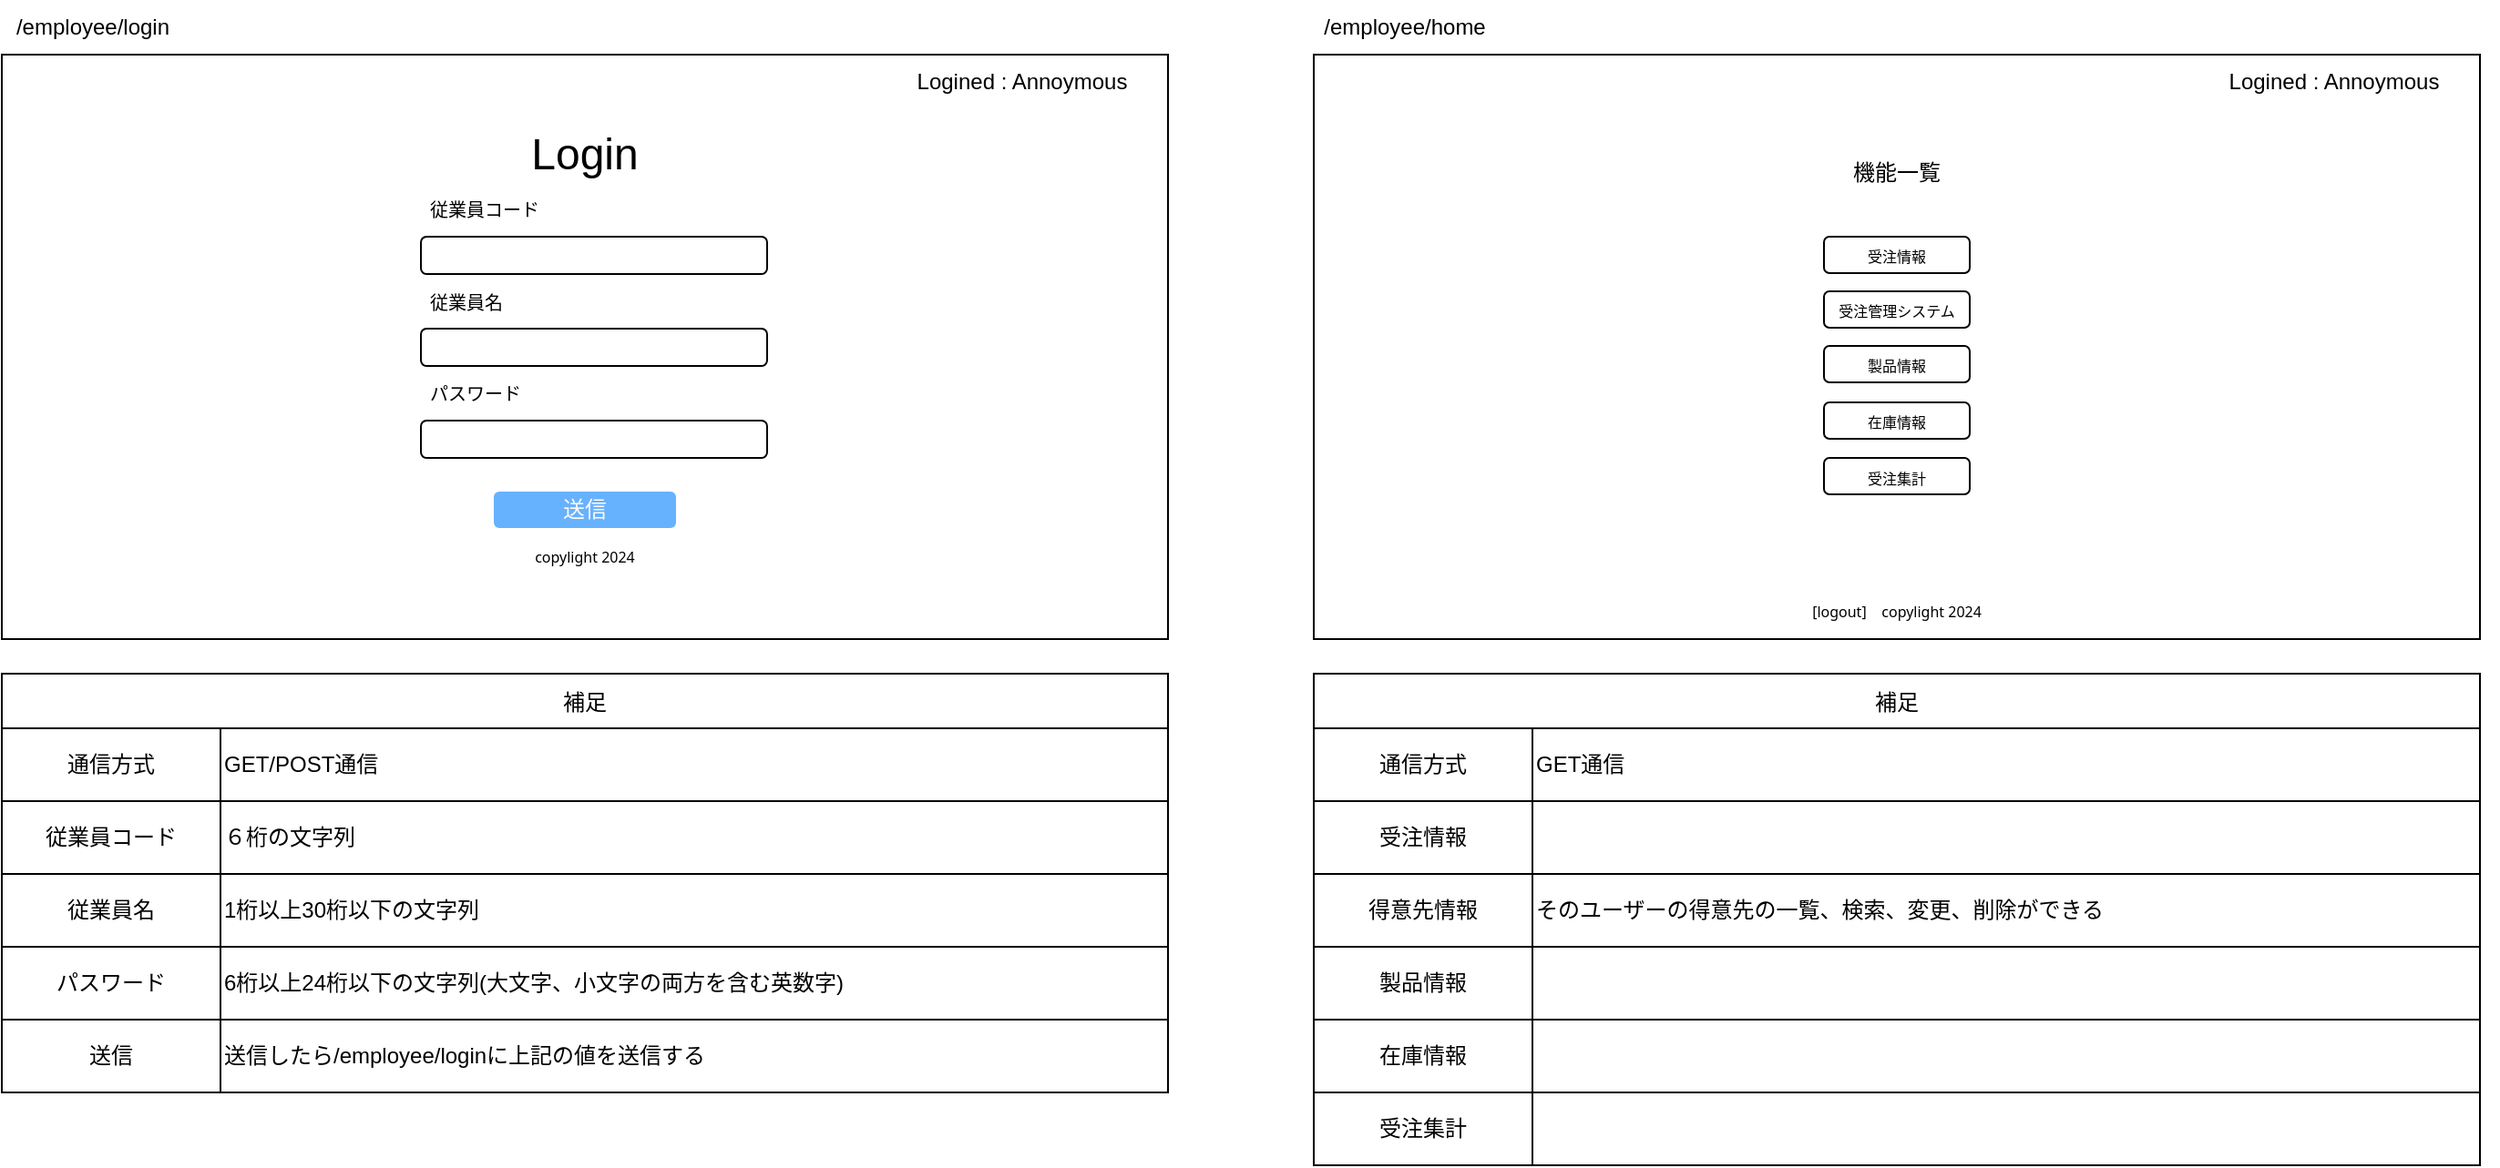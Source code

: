 <mxfile version="24.8.8" pages="7">
  <diagram id="UXZq4Lk2RRDzEPwVo9fg" name="UI">
    <mxGraphModel dx="683" dy="376" grid="1" gridSize="10" guides="1" tooltips="1" connect="1" arrows="1" fold="1" page="1" pageScale="1" pageWidth="5000" pageHeight="5000" math="0" shadow="0">
      <root>
        <mxCell id="0" />
        <mxCell id="1" parent="0" />
        <mxCell id="Jz5DWjZQfSNpbZ6Q1lgV-3" value="" style="rounded=0;whiteSpace=wrap;html=1;movable=1;resizable=1;rotatable=1;deletable=1;editable=1;locked=0;connectable=1;" parent="1" vertex="1">
          <mxGeometry x="80" y="110" width="640" height="321" as="geometry" />
        </mxCell>
        <mxCell id="Jz5DWjZQfSNpbZ6Q1lgV-4" value="&lt;span style=&quot;font-size: 24px;&quot;&gt;Login&lt;/span&gt;" style="text;strokeColor=none;align=center;fillColor=none;html=1;verticalAlign=middle;whiteSpace=wrap;rounded=0;movable=1;resizable=1;rotatable=1;deletable=1;editable=1;locked=0;connectable=1;" parent="1" vertex="1">
          <mxGeometry x="320" y="150" width="160" height="30" as="geometry" />
        </mxCell>
        <mxCell id="Jz5DWjZQfSNpbZ6Q1lgV-5" value="送信" style="rounded=1;whiteSpace=wrap;html=1;movable=1;resizable=1;rotatable=1;deletable=1;editable=1;locked=0;connectable=1;fillColor=#66B2FF;strokeColor=none;fontColor=#FFFAFA;" parent="1" vertex="1">
          <mxGeometry x="350" y="350" width="100" height="20" as="geometry" />
        </mxCell>
        <mxCell id="Jz5DWjZQfSNpbZ6Q1lgV-6" value="" style="rounded=1;whiteSpace=wrap;html=1;movable=1;resizable=1;rotatable=1;deletable=1;editable=1;locked=0;connectable=1;" parent="1" vertex="1">
          <mxGeometry x="310" y="210" width="190" height="20.5" as="geometry" />
        </mxCell>
        <mxCell id="Jz5DWjZQfSNpbZ6Q1lgV-7" style="edgeStyle=orthogonalEdgeStyle;rounded=0;orthogonalLoop=1;jettySize=auto;html=1;exitX=0.5;exitY=1;exitDx=0;exitDy=0;movable=1;resizable=1;rotatable=1;deletable=1;editable=1;locked=0;connectable=1;" parent="1" source="Jz5DWjZQfSNpbZ6Q1lgV-5" target="Jz5DWjZQfSNpbZ6Q1lgV-5" edge="1">
          <mxGeometry relative="1" as="geometry" />
        </mxCell>
        <mxCell id="Jz5DWjZQfSNpbZ6Q1lgV-8" value="&lt;font style=&quot;font-size: 10px;&quot;&gt;従業員コード&lt;/font&gt;" style="text;strokeColor=none;align=center;fillColor=none;html=1;verticalAlign=middle;whiteSpace=wrap;rounded=0;movable=1;resizable=1;rotatable=1;deletable=1;editable=1;locked=0;connectable=1;" parent="1" vertex="1">
          <mxGeometry x="310" y="180" width="70" height="30" as="geometry" />
        </mxCell>
        <mxCell id="Jz5DWjZQfSNpbZ6Q1lgV-9" value="" style="rounded=1;whiteSpace=wrap;html=1;movable=1;resizable=1;rotatable=1;deletable=1;editable=1;locked=0;connectable=1;" parent="1" vertex="1">
          <mxGeometry x="310" y="260.5" width="190" height="20.5" as="geometry" />
        </mxCell>
        <mxCell id="Jz5DWjZQfSNpbZ6Q1lgV-10" value="&lt;font style=&quot;font-size: 10px;&quot;&gt;従業員名&lt;/font&gt;" style="text;strokeColor=none;align=center;fillColor=none;html=1;verticalAlign=middle;whiteSpace=wrap;rounded=0;movable=1;resizable=1;rotatable=1;deletable=1;editable=1;locked=0;connectable=1;" parent="1" vertex="1">
          <mxGeometry x="310" y="230.5" width="50" height="30" as="geometry" />
        </mxCell>
        <mxCell id="Jz5DWjZQfSNpbZ6Q1lgV-11" value="" style="rounded=1;whiteSpace=wrap;html=1;movable=1;resizable=1;rotatable=1;deletable=1;editable=1;locked=0;connectable=1;" parent="1" vertex="1">
          <mxGeometry x="310" y="311" width="190" height="20.5" as="geometry" />
        </mxCell>
        <mxCell id="Jz5DWjZQfSNpbZ6Q1lgV-12" value="&lt;font style=&quot;font-size: 10px;&quot;&gt;パスワード&lt;/font&gt;" style="text;strokeColor=none;align=center;fillColor=none;html=1;verticalAlign=middle;whiteSpace=wrap;rounded=0;movable=1;resizable=1;rotatable=1;deletable=1;editable=1;locked=0;connectable=1;" parent="1" vertex="1">
          <mxGeometry x="310" y="281" width="60" height="30" as="geometry" />
        </mxCell>
        <mxCell id="Jz5DWjZQfSNpbZ6Q1lgV-13" value="/employee/login" style="text;strokeColor=none;align=center;fillColor=none;html=1;verticalAlign=middle;whiteSpace=wrap;rounded=0;movable=1;resizable=1;rotatable=1;deletable=1;editable=1;locked=0;connectable=1;" parent="1" vertex="1">
          <mxGeometry x="80" y="80" width="100" height="30" as="geometry" />
        </mxCell>
        <mxCell id="Jz5DWjZQfSNpbZ6Q1lgV-14" value="補足" style="shape=table;startSize=30;container=1;collapsible=0;childLayout=tableLayout;movable=1;resizable=1;rotatable=1;deletable=1;editable=1;locked=0;connectable=1;" parent="1" vertex="1">
          <mxGeometry x="80" y="450" width="640" height="230" as="geometry" />
        </mxCell>
        <mxCell id="Jz5DWjZQfSNpbZ6Q1lgV-15" style="shape=tableRow;horizontal=0;startSize=0;swimlaneHead=0;swimlaneBody=0;strokeColor=inherit;top=0;left=0;bottom=0;right=0;collapsible=0;dropTarget=0;fillColor=none;points=[[0,0.5],[1,0.5]];portConstraint=eastwest;movable=1;resizable=1;rotatable=1;deletable=1;editable=1;locked=0;connectable=1;" parent="Jz5DWjZQfSNpbZ6Q1lgV-14" vertex="1">
          <mxGeometry y="30" width="640" height="40" as="geometry" />
        </mxCell>
        <mxCell id="Jz5DWjZQfSNpbZ6Q1lgV-16" value="通信方式" style="shape=partialRectangle;html=1;whiteSpace=wrap;connectable=1;strokeColor=inherit;overflow=hidden;fillColor=none;top=0;left=0;bottom=0;right=0;pointerEvents=1;movable=1;resizable=1;rotatable=1;deletable=1;editable=1;locked=0;" parent="Jz5DWjZQfSNpbZ6Q1lgV-15" vertex="1">
          <mxGeometry width="120" height="40" as="geometry">
            <mxRectangle width="120" height="40" as="alternateBounds" />
          </mxGeometry>
        </mxCell>
        <mxCell id="Jz5DWjZQfSNpbZ6Q1lgV-17" value="GET/POST通信" style="shape=partialRectangle;html=1;whiteSpace=wrap;connectable=1;strokeColor=inherit;overflow=hidden;fillColor=none;top=0;left=0;bottom=0;right=0;pointerEvents=1;align=left;movable=1;resizable=1;rotatable=1;deletable=1;editable=1;locked=0;" parent="Jz5DWjZQfSNpbZ6Q1lgV-15" vertex="1">
          <mxGeometry x="120" width="520" height="40" as="geometry">
            <mxRectangle width="520" height="40" as="alternateBounds" />
          </mxGeometry>
        </mxCell>
        <mxCell id="Jz5DWjZQfSNpbZ6Q1lgV-18" value="" style="shape=tableRow;horizontal=0;startSize=0;swimlaneHead=0;swimlaneBody=0;strokeColor=inherit;top=0;left=0;bottom=0;right=0;collapsible=0;dropTarget=0;fillColor=none;points=[[0,0.5],[1,0.5]];portConstraint=eastwest;movable=1;resizable=1;rotatable=1;deletable=1;editable=1;locked=0;connectable=1;" parent="Jz5DWjZQfSNpbZ6Q1lgV-14" vertex="1">
          <mxGeometry y="70" width="640" height="40" as="geometry" />
        </mxCell>
        <mxCell id="Jz5DWjZQfSNpbZ6Q1lgV-19" value="従業員コード" style="shape=partialRectangle;html=1;whiteSpace=wrap;connectable=1;strokeColor=inherit;overflow=hidden;fillColor=none;top=0;left=0;bottom=0;right=0;pointerEvents=1;movable=1;resizable=1;rotatable=1;deletable=1;editable=1;locked=0;" parent="Jz5DWjZQfSNpbZ6Q1lgV-18" vertex="1">
          <mxGeometry width="120" height="40" as="geometry">
            <mxRectangle width="120" height="40" as="alternateBounds" />
          </mxGeometry>
        </mxCell>
        <mxCell id="Jz5DWjZQfSNpbZ6Q1lgV-20" value="６桁の文字列" style="shape=partialRectangle;html=1;whiteSpace=wrap;connectable=1;strokeColor=inherit;overflow=hidden;fillColor=none;top=0;left=0;bottom=0;right=0;pointerEvents=1;align=left;movable=1;resizable=1;rotatable=1;deletable=1;editable=1;locked=0;" parent="Jz5DWjZQfSNpbZ6Q1lgV-18" vertex="1">
          <mxGeometry x="120" width="520" height="40" as="geometry">
            <mxRectangle width="520" height="40" as="alternateBounds" />
          </mxGeometry>
        </mxCell>
        <mxCell id="Jz5DWjZQfSNpbZ6Q1lgV-21" value="" style="shape=tableRow;horizontal=0;startSize=0;swimlaneHead=0;swimlaneBody=0;strokeColor=inherit;top=0;left=0;bottom=0;right=0;collapsible=0;dropTarget=0;fillColor=none;points=[[0,0.5],[1,0.5]];portConstraint=eastwest;movable=1;resizable=1;rotatable=1;deletable=1;editable=1;locked=0;connectable=1;" parent="Jz5DWjZQfSNpbZ6Q1lgV-14" vertex="1">
          <mxGeometry y="110" width="640" height="40" as="geometry" />
        </mxCell>
        <mxCell id="Jz5DWjZQfSNpbZ6Q1lgV-22" value="従業員名" style="shape=partialRectangle;html=1;whiteSpace=wrap;connectable=1;strokeColor=inherit;overflow=hidden;fillColor=none;top=0;left=0;bottom=0;right=0;pointerEvents=1;movable=1;resizable=1;rotatable=1;deletable=1;editable=1;locked=0;" parent="Jz5DWjZQfSNpbZ6Q1lgV-21" vertex="1">
          <mxGeometry width="120" height="40" as="geometry">
            <mxRectangle width="120" height="40" as="alternateBounds" />
          </mxGeometry>
        </mxCell>
        <mxCell id="Jz5DWjZQfSNpbZ6Q1lgV-23" value="1桁以上30桁以下の文字列" style="shape=partialRectangle;html=1;whiteSpace=wrap;connectable=1;strokeColor=inherit;overflow=hidden;fillColor=none;top=0;left=0;bottom=0;right=0;pointerEvents=1;align=left;movable=1;resizable=1;rotatable=1;deletable=1;editable=1;locked=0;" parent="Jz5DWjZQfSNpbZ6Q1lgV-21" vertex="1">
          <mxGeometry x="120" width="520" height="40" as="geometry">
            <mxRectangle width="520" height="40" as="alternateBounds" />
          </mxGeometry>
        </mxCell>
        <mxCell id="Jz5DWjZQfSNpbZ6Q1lgV-24" value="" style="shape=tableRow;horizontal=0;startSize=0;swimlaneHead=0;swimlaneBody=0;strokeColor=inherit;top=0;left=0;bottom=0;right=0;collapsible=0;dropTarget=0;fillColor=none;points=[[0,0.5],[1,0.5]];portConstraint=eastwest;movable=1;resizable=1;rotatable=1;deletable=1;editable=1;locked=0;connectable=1;" parent="Jz5DWjZQfSNpbZ6Q1lgV-14" vertex="1">
          <mxGeometry y="150" width="640" height="40" as="geometry" />
        </mxCell>
        <mxCell id="Jz5DWjZQfSNpbZ6Q1lgV-25" value="パスワード" style="shape=partialRectangle;html=1;whiteSpace=wrap;connectable=1;strokeColor=inherit;overflow=hidden;fillColor=none;top=0;left=0;bottom=0;right=0;pointerEvents=1;movable=1;resizable=1;rotatable=1;deletable=1;editable=1;locked=0;" parent="Jz5DWjZQfSNpbZ6Q1lgV-24" vertex="1">
          <mxGeometry width="120" height="40" as="geometry">
            <mxRectangle width="120" height="40" as="alternateBounds" />
          </mxGeometry>
        </mxCell>
        <mxCell id="Jz5DWjZQfSNpbZ6Q1lgV-26" value="6桁以上24桁以下の文字列(大文字、小文字の両方を含む英数字)" style="shape=partialRectangle;html=1;whiteSpace=wrap;connectable=1;strokeColor=inherit;overflow=hidden;fillColor=none;top=0;left=0;bottom=0;right=0;pointerEvents=1;align=left;movable=1;resizable=1;rotatable=1;deletable=1;editable=1;locked=0;" parent="Jz5DWjZQfSNpbZ6Q1lgV-24" vertex="1">
          <mxGeometry x="120" width="520" height="40" as="geometry">
            <mxRectangle width="520" height="40" as="alternateBounds" />
          </mxGeometry>
        </mxCell>
        <mxCell id="Jz5DWjZQfSNpbZ6Q1lgV-27" value="" style="shape=tableRow;horizontal=0;startSize=0;swimlaneHead=0;swimlaneBody=0;strokeColor=inherit;top=0;left=0;bottom=0;right=0;collapsible=0;dropTarget=0;fillColor=none;points=[[0,0.5],[1,0.5]];portConstraint=eastwest;movable=1;resizable=1;rotatable=1;deletable=1;editable=1;locked=0;connectable=1;" parent="Jz5DWjZQfSNpbZ6Q1lgV-14" vertex="1">
          <mxGeometry y="190" width="640" height="40" as="geometry" />
        </mxCell>
        <mxCell id="Jz5DWjZQfSNpbZ6Q1lgV-28" value="送信" style="shape=partialRectangle;html=1;whiteSpace=wrap;connectable=1;strokeColor=inherit;overflow=hidden;fillColor=none;top=0;left=0;bottom=0;right=0;pointerEvents=1;movable=1;resizable=1;rotatable=1;deletable=1;editable=1;locked=0;" parent="Jz5DWjZQfSNpbZ6Q1lgV-27" vertex="1">
          <mxGeometry width="120" height="40" as="geometry">
            <mxRectangle width="120" height="40" as="alternateBounds" />
          </mxGeometry>
        </mxCell>
        <mxCell id="Jz5DWjZQfSNpbZ6Q1lgV-29" value="送信したら/employee/loginに上記の値を送信する" style="shape=partialRectangle;html=1;whiteSpace=wrap;connectable=1;strokeColor=inherit;overflow=hidden;fillColor=none;top=0;left=0;bottom=0;right=0;pointerEvents=1;align=left;movable=1;resizable=1;rotatable=1;deletable=1;editable=1;locked=0;" parent="Jz5DWjZQfSNpbZ6Q1lgV-27" vertex="1">
          <mxGeometry x="120" width="520" height="40" as="geometry">
            <mxRectangle width="520" height="40" as="alternateBounds" />
          </mxGeometry>
        </mxCell>
        <mxCell id="i9LU1LJFWfESPHUaXxTH-1" value="Logined : Annoymous" style="text;strokeColor=none;align=center;fillColor=none;html=1;verticalAlign=middle;whiteSpace=wrap;rounded=0;" parent="1" vertex="1">
          <mxGeometry x="550" y="110" width="180" height="30" as="geometry" />
        </mxCell>
        <mxCell id="i9LU1LJFWfESPHUaXxTH-3" value="&lt;div&gt;&lt;span style=&quot;font-family: ui-sans-serif, system-ui, sans-serif, &amp;quot;Apple Color Emoji&amp;quot;, &amp;quot;Segoe UI Emoji&amp;quot;, &amp;quot;Segoe UI Symbol&amp;quot;, &amp;quot;Noto Color Emoji&amp;quot;; font-size: 8px; background-color: initial;&quot;&gt;copylight 2024&lt;/span&gt;&lt;br&gt;&lt;/div&gt;" style="text;strokeColor=none;align=center;fillColor=none;html=1;verticalAlign=middle;whiteSpace=wrap;rounded=0;" parent="1" vertex="1">
          <mxGeometry x="370" y="380" width="60" height="10" as="geometry" />
        </mxCell>
        <mxCell id="_R1tV94bSnNW17T7f7xD-3" value="" style="rounded=0;whiteSpace=wrap;html=1;movable=0;resizable=0;rotatable=0;deletable=0;editable=0;locked=1;connectable=0;" parent="1" vertex="1">
          <mxGeometry x="800" y="110" width="640" height="321" as="geometry" />
        </mxCell>
        <mxCell id="_R1tV94bSnNW17T7f7xD-7" style="edgeStyle=orthogonalEdgeStyle;rounded=0;orthogonalLoop=1;jettySize=auto;html=1;exitX=0.5;exitY=1;exitDx=0;exitDy=0;movable=1;resizable=1;rotatable=1;deletable=1;editable=1;locked=0;connectable=1;" parent="1" edge="1">
          <mxGeometry relative="1" as="geometry">
            <mxPoint x="1120" y="360" as="sourcePoint" />
            <mxPoint x="1120" y="360" as="targetPoint" />
          </mxGeometry>
        </mxCell>
        <mxCell id="_R1tV94bSnNW17T7f7xD-13" value="&lt;span style=&quot;text-align: left;&quot;&gt;/employee/home&lt;/span&gt;" style="text;strokeColor=none;align=center;fillColor=none;html=1;verticalAlign=middle;whiteSpace=wrap;rounded=0;movable=1;resizable=1;rotatable=1;deletable=1;editable=1;locked=0;connectable=1;" parent="1" vertex="1">
          <mxGeometry x="800" y="80" width="100" height="30" as="geometry" />
        </mxCell>
        <mxCell id="_R1tV94bSnNW17T7f7xD-14" value="補足" style="shape=table;startSize=30;container=1;collapsible=0;childLayout=tableLayout;movable=1;resizable=1;rotatable=1;deletable=1;editable=1;locked=0;connectable=1;" parent="1" vertex="1">
          <mxGeometry x="800" y="450" width="640" height="270" as="geometry" />
        </mxCell>
        <mxCell id="_R1tV94bSnNW17T7f7xD-15" style="shape=tableRow;horizontal=0;startSize=0;swimlaneHead=0;swimlaneBody=0;strokeColor=inherit;top=0;left=0;bottom=0;right=0;collapsible=0;dropTarget=0;fillColor=none;points=[[0,0.5],[1,0.5]];portConstraint=eastwest;movable=1;resizable=1;rotatable=1;deletable=1;editable=1;locked=0;connectable=1;" parent="_R1tV94bSnNW17T7f7xD-14" vertex="1">
          <mxGeometry y="30" width="640" height="40" as="geometry" />
        </mxCell>
        <mxCell id="_R1tV94bSnNW17T7f7xD-16" value="通信方式" style="shape=partialRectangle;html=1;whiteSpace=wrap;connectable=1;strokeColor=inherit;overflow=hidden;fillColor=none;top=0;left=0;bottom=0;right=0;pointerEvents=1;movable=1;resizable=1;rotatable=1;deletable=1;editable=1;locked=0;" parent="_R1tV94bSnNW17T7f7xD-15" vertex="1">
          <mxGeometry width="120" height="40" as="geometry">
            <mxRectangle width="120" height="40" as="alternateBounds" />
          </mxGeometry>
        </mxCell>
        <mxCell id="_R1tV94bSnNW17T7f7xD-17" value="GET通信" style="shape=partialRectangle;html=1;whiteSpace=wrap;connectable=1;strokeColor=inherit;overflow=hidden;fillColor=none;top=0;left=0;bottom=0;right=0;pointerEvents=1;align=left;movable=1;resizable=1;rotatable=1;deletable=1;editable=1;locked=0;" parent="_R1tV94bSnNW17T7f7xD-15" vertex="1">
          <mxGeometry x="120" width="520" height="40" as="geometry">
            <mxRectangle width="520" height="40" as="alternateBounds" />
          </mxGeometry>
        </mxCell>
        <mxCell id="_R1tV94bSnNW17T7f7xD-55" style="shape=tableRow;horizontal=0;startSize=0;swimlaneHead=0;swimlaneBody=0;strokeColor=inherit;top=0;left=0;bottom=0;right=0;collapsible=0;dropTarget=0;fillColor=none;points=[[0,0.5],[1,0.5]];portConstraint=eastwest;movable=1;resizable=1;rotatable=1;deletable=1;editable=1;locked=0;connectable=1;" parent="_R1tV94bSnNW17T7f7xD-14" vertex="1">
          <mxGeometry y="70" width="640" height="40" as="geometry" />
        </mxCell>
        <mxCell id="_R1tV94bSnNW17T7f7xD-56" value="受注情報" style="shape=partialRectangle;html=1;whiteSpace=wrap;connectable=1;strokeColor=inherit;overflow=hidden;fillColor=none;top=0;left=0;bottom=0;right=0;pointerEvents=1;movable=1;resizable=1;rotatable=1;deletable=1;editable=1;locked=0;" parent="_R1tV94bSnNW17T7f7xD-55" vertex="1">
          <mxGeometry width="120" height="40" as="geometry">
            <mxRectangle width="120" height="40" as="alternateBounds" />
          </mxGeometry>
        </mxCell>
        <mxCell id="_R1tV94bSnNW17T7f7xD-57" style="shape=partialRectangle;html=1;whiteSpace=wrap;connectable=1;strokeColor=inherit;overflow=hidden;fillColor=none;top=0;left=0;bottom=0;right=0;pointerEvents=1;align=left;movable=1;resizable=1;rotatable=1;deletable=1;editable=1;locked=0;" parent="_R1tV94bSnNW17T7f7xD-55" vertex="1">
          <mxGeometry x="120" width="520" height="40" as="geometry">
            <mxRectangle width="520" height="40" as="alternateBounds" />
          </mxGeometry>
        </mxCell>
        <mxCell id="_R1tV94bSnNW17T7f7xD-52" style="shape=tableRow;horizontal=0;startSize=0;swimlaneHead=0;swimlaneBody=0;strokeColor=inherit;top=0;left=0;bottom=0;right=0;collapsible=0;dropTarget=0;fillColor=none;points=[[0,0.5],[1,0.5]];portConstraint=eastwest;movable=1;resizable=1;rotatable=1;deletable=1;editable=1;locked=0;connectable=1;" parent="_R1tV94bSnNW17T7f7xD-14" vertex="1">
          <mxGeometry y="110" width="640" height="40" as="geometry" />
        </mxCell>
        <mxCell id="_R1tV94bSnNW17T7f7xD-53" value="得意先情報" style="shape=partialRectangle;html=1;whiteSpace=wrap;connectable=1;strokeColor=inherit;overflow=hidden;fillColor=none;top=0;left=0;bottom=0;right=0;pointerEvents=1;movable=1;resizable=1;rotatable=1;deletable=1;editable=1;locked=0;" parent="_R1tV94bSnNW17T7f7xD-52" vertex="1">
          <mxGeometry width="120" height="40" as="geometry">
            <mxRectangle width="120" height="40" as="alternateBounds" />
          </mxGeometry>
        </mxCell>
        <mxCell id="_R1tV94bSnNW17T7f7xD-54" value="そのユーザーの得意先の一覧、検索、変更、削除ができる" style="shape=partialRectangle;html=1;whiteSpace=wrap;connectable=1;strokeColor=inherit;overflow=hidden;fillColor=none;top=0;left=0;bottom=0;right=0;pointerEvents=1;align=left;movable=1;resizable=1;rotatable=1;deletable=1;editable=1;locked=0;" parent="_R1tV94bSnNW17T7f7xD-52" vertex="1">
          <mxGeometry x="120" width="520" height="40" as="geometry">
            <mxRectangle width="520" height="40" as="alternateBounds" />
          </mxGeometry>
        </mxCell>
        <mxCell id="_R1tV94bSnNW17T7f7xD-49" style="shape=tableRow;horizontal=0;startSize=0;swimlaneHead=0;swimlaneBody=0;strokeColor=inherit;top=0;left=0;bottom=0;right=0;collapsible=0;dropTarget=0;fillColor=none;points=[[0,0.5],[1,0.5]];portConstraint=eastwest;movable=1;resizable=1;rotatable=1;deletable=1;editable=1;locked=0;connectable=1;" parent="_R1tV94bSnNW17T7f7xD-14" vertex="1">
          <mxGeometry y="150" width="640" height="40" as="geometry" />
        </mxCell>
        <mxCell id="_R1tV94bSnNW17T7f7xD-50" value="製品情報" style="shape=partialRectangle;html=1;whiteSpace=wrap;connectable=1;strokeColor=inherit;overflow=hidden;fillColor=none;top=0;left=0;bottom=0;right=0;pointerEvents=1;movable=1;resizable=1;rotatable=1;deletable=1;editable=1;locked=0;" parent="_R1tV94bSnNW17T7f7xD-49" vertex="1">
          <mxGeometry width="120" height="40" as="geometry">
            <mxRectangle width="120" height="40" as="alternateBounds" />
          </mxGeometry>
        </mxCell>
        <mxCell id="_R1tV94bSnNW17T7f7xD-51" style="shape=partialRectangle;html=1;whiteSpace=wrap;connectable=1;strokeColor=inherit;overflow=hidden;fillColor=none;top=0;left=0;bottom=0;right=0;pointerEvents=1;align=left;movable=1;resizable=1;rotatable=1;deletable=1;editable=1;locked=0;" parent="_R1tV94bSnNW17T7f7xD-49" vertex="1">
          <mxGeometry x="120" width="520" height="40" as="geometry">
            <mxRectangle width="520" height="40" as="alternateBounds" />
          </mxGeometry>
        </mxCell>
        <mxCell id="_R1tV94bSnNW17T7f7xD-46" style="shape=tableRow;horizontal=0;startSize=0;swimlaneHead=0;swimlaneBody=0;strokeColor=inherit;top=0;left=0;bottom=0;right=0;collapsible=0;dropTarget=0;fillColor=none;points=[[0,0.5],[1,0.5]];portConstraint=eastwest;movable=1;resizable=1;rotatable=1;deletable=1;editable=1;locked=0;connectable=1;" parent="_R1tV94bSnNW17T7f7xD-14" vertex="1">
          <mxGeometry y="190" width="640" height="40" as="geometry" />
        </mxCell>
        <mxCell id="_R1tV94bSnNW17T7f7xD-47" value="在庫情報" style="shape=partialRectangle;html=1;whiteSpace=wrap;connectable=1;strokeColor=inherit;overflow=hidden;fillColor=none;top=0;left=0;bottom=0;right=0;pointerEvents=1;movable=1;resizable=1;rotatable=1;deletable=1;editable=1;locked=0;" parent="_R1tV94bSnNW17T7f7xD-46" vertex="1">
          <mxGeometry width="120" height="40" as="geometry">
            <mxRectangle width="120" height="40" as="alternateBounds" />
          </mxGeometry>
        </mxCell>
        <mxCell id="_R1tV94bSnNW17T7f7xD-48" style="shape=partialRectangle;html=1;whiteSpace=wrap;connectable=1;strokeColor=inherit;overflow=hidden;fillColor=none;top=0;left=0;bottom=0;right=0;pointerEvents=1;align=left;movable=1;resizable=1;rotatable=1;deletable=1;editable=1;locked=0;" parent="_R1tV94bSnNW17T7f7xD-46" vertex="1">
          <mxGeometry x="120" width="520" height="40" as="geometry">
            <mxRectangle width="520" height="40" as="alternateBounds" />
          </mxGeometry>
        </mxCell>
        <mxCell id="_R1tV94bSnNW17T7f7xD-43" style="shape=tableRow;horizontal=0;startSize=0;swimlaneHead=0;swimlaneBody=0;strokeColor=inherit;top=0;left=0;bottom=0;right=0;collapsible=0;dropTarget=0;fillColor=none;points=[[0,0.5],[1,0.5]];portConstraint=eastwest;movable=1;resizable=1;rotatable=1;deletable=1;editable=1;locked=0;connectable=1;" parent="_R1tV94bSnNW17T7f7xD-14" vertex="1">
          <mxGeometry y="230" width="640" height="40" as="geometry" />
        </mxCell>
        <mxCell id="_R1tV94bSnNW17T7f7xD-44" value="受注集計" style="shape=partialRectangle;html=1;whiteSpace=wrap;connectable=1;strokeColor=inherit;overflow=hidden;fillColor=none;top=0;left=0;bottom=0;right=0;pointerEvents=1;movable=1;resizable=1;rotatable=1;deletable=1;editable=1;locked=0;" parent="_R1tV94bSnNW17T7f7xD-43" vertex="1">
          <mxGeometry width="120" height="40" as="geometry">
            <mxRectangle width="120" height="40" as="alternateBounds" />
          </mxGeometry>
        </mxCell>
        <mxCell id="_R1tV94bSnNW17T7f7xD-45" style="shape=partialRectangle;html=1;whiteSpace=wrap;connectable=1;strokeColor=inherit;overflow=hidden;fillColor=none;top=0;left=0;bottom=0;right=0;pointerEvents=1;align=left;movable=1;resizable=1;rotatable=1;deletable=1;editable=1;locked=0;" parent="_R1tV94bSnNW17T7f7xD-43" vertex="1">
          <mxGeometry x="120" width="520" height="40" as="geometry">
            <mxRectangle width="520" height="40" as="alternateBounds" />
          </mxGeometry>
        </mxCell>
        <mxCell id="_R1tV94bSnNW17T7f7xD-30" value="Logined : Annoymous" style="text;strokeColor=none;align=center;fillColor=none;html=1;verticalAlign=middle;whiteSpace=wrap;rounded=0;" parent="1" vertex="1">
          <mxGeometry x="1270" y="110" width="180" height="30" as="geometry" />
        </mxCell>
        <mxCell id="_R1tV94bSnNW17T7f7xD-31" value="&lt;div&gt;&lt;span style=&quot;font-family: ui-sans-serif, system-ui, sans-serif, &amp;quot;Apple Color Emoji&amp;quot;, &amp;quot;Segoe UI Emoji&amp;quot;, &amp;quot;Segoe UI Symbol&amp;quot;, &amp;quot;Noto Color Emoji&amp;quot;; font-size: 8px; background-color: initial;&quot;&gt;[logout]&amp;nbsp; &amp;nbsp; copylight 2024&lt;/span&gt;&lt;br&gt;&lt;/div&gt;" style="text;strokeColor=none;align=center;fillColor=none;html=1;verticalAlign=middle;whiteSpace=wrap;rounded=0;" parent="1" vertex="1">
          <mxGeometry x="1070" y="410" width="100" height="10" as="geometry" />
        </mxCell>
        <mxCell id="_R1tV94bSnNW17T7f7xD-33" value="機能一覧" style="text;strokeColor=none;align=center;fillColor=none;html=1;verticalAlign=middle;whiteSpace=wrap;rounded=0;" parent="1" vertex="1">
          <mxGeometry x="1075" y="160" width="90" height="30" as="geometry" />
        </mxCell>
        <mxCell id="_R1tV94bSnNW17T7f7xD-34" value="&lt;font style=&quot;font-size: 8px;&quot;&gt;受注情報&lt;/font&gt;" style="rounded=1;whiteSpace=wrap;html=1;" parent="1" vertex="1">
          <mxGeometry x="1080" y="210" width="80" height="20" as="geometry" />
        </mxCell>
        <mxCell id="_R1tV94bSnNW17T7f7xD-35" value="&lt;font style=&quot;font-size: 8px;&quot;&gt;製品情報&lt;/font&gt;" style="rounded=1;whiteSpace=wrap;html=1;" parent="1" vertex="1">
          <mxGeometry x="1080" y="270" width="80" height="20" as="geometry" />
        </mxCell>
        <mxCell id="_R1tV94bSnNW17T7f7xD-40" value="&lt;font style=&quot;font-size: 8px;&quot;&gt;受注集計&lt;/font&gt;" style="rounded=1;whiteSpace=wrap;html=1;" parent="1" vertex="1">
          <mxGeometry x="1080" y="331.5" width="80" height="20" as="geometry" />
        </mxCell>
        <mxCell id="_R1tV94bSnNW17T7f7xD-41" value="&lt;font style=&quot;font-size: 8px;&quot;&gt;在庫情報&lt;/font&gt;" style="rounded=1;whiteSpace=wrap;html=1;" parent="1" vertex="1">
          <mxGeometry x="1080" y="301" width="80" height="20" as="geometry" />
        </mxCell>
        <mxCell id="_R1tV94bSnNW17T7f7xD-42" value="&lt;font style=&quot;font-size: 8px;&quot;&gt;受注管理システム&lt;/font&gt;" style="rounded=1;whiteSpace=wrap;html=1;" parent="1" vertex="1">
          <mxGeometry x="1080" y="240" width="80" height="20" as="geometry" />
        </mxCell>
      </root>
    </mxGraphModel>
  </diagram>
  <diagram name="画面遷移図" id="rWOm7wTtB1lwXQG9iiKH">
    <mxGraphModel dx="1062" dy="585" grid="1" gridSize="10" guides="1" tooltips="1" connect="1" arrows="1" fold="1" page="1" pageScale="1" pageWidth="5000" pageHeight="5000" math="0" shadow="0">
      <root>
        <mxCell id="0" />
        <mxCell id="1" parent="0" />
        <mxCell id="iPuNW4YFl0-1NubFkKbN-172" value="/employee/login" style="shape=table;startSize=30;container=1;collapsible=0;childLayout=tableLayout;" parent="1" vertex="1">
          <mxGeometry x="81" y="80" width="440" height="230" as="geometry" />
        </mxCell>
        <mxCell id="iPuNW4YFl0-1NubFkKbN-173" value="" style="shape=tableRow;horizontal=0;startSize=0;swimlaneHead=0;swimlaneBody=0;strokeColor=inherit;top=0;left=0;bottom=0;right=0;collapsible=0;dropTarget=0;fillColor=none;points=[[0,0.5],[1,0.5]];portConstraint=eastwest;" parent="iPuNW4YFl0-1NubFkKbN-172" vertex="1">
          <mxGeometry y="30" width="440" height="80" as="geometry" />
        </mxCell>
        <mxCell id="iPuNW4YFl0-1NubFkKbN-174" value="GET通信" style="shape=partialRectangle;html=1;whiteSpace=wrap;connectable=0;strokeColor=inherit;overflow=hidden;fillColor=none;top=0;left=0;bottom=0;right=0;pointerEvents=1;" parent="iPuNW4YFl0-1NubFkKbN-173" vertex="1">
          <mxGeometry width="120" height="80" as="geometry">
            <mxRectangle width="120" height="80" as="alternateBounds" />
          </mxGeometry>
        </mxCell>
        <mxCell id="iPuNW4YFl0-1NubFkKbN-175" value="ログインに必要な情報(従業員コード、従業員名、パスワード)を/employee/loginにPOST通信で送信する" style="shape=partialRectangle;html=1;whiteSpace=wrap;connectable=0;strokeColor=inherit;overflow=hidden;fillColor=none;top=0;left=0;bottom=0;right=0;pointerEvents=1;align=left;" parent="iPuNW4YFl0-1NubFkKbN-173" vertex="1">
          <mxGeometry x="120" width="320" height="80" as="geometry">
            <mxRectangle width="320" height="80" as="alternateBounds" />
          </mxGeometry>
        </mxCell>
        <mxCell id="iPuNW4YFl0-1NubFkKbN-176" value="" style="shape=tableRow;horizontal=0;startSize=0;swimlaneHead=0;swimlaneBody=0;strokeColor=inherit;top=0;left=0;bottom=0;right=0;collapsible=0;dropTarget=0;fillColor=none;points=[[0,0.5],[1,0.5]];portConstraint=eastwest;" parent="iPuNW4YFl0-1NubFkKbN-172" vertex="1">
          <mxGeometry y="110" width="440" height="120" as="geometry" />
        </mxCell>
        <mxCell id="iPuNW4YFl0-1NubFkKbN-177" value="POST通信" style="shape=partialRectangle;html=1;whiteSpace=wrap;connectable=0;strokeColor=inherit;overflow=hidden;fillColor=none;top=0;left=0;bottom=0;right=0;pointerEvents=1;" parent="iPuNW4YFl0-1NubFkKbN-176" vertex="1">
          <mxGeometry width="120" height="120" as="geometry">
            <mxRectangle width="120" height="120" as="alternateBounds" />
          </mxGeometry>
        </mxCell>
        <mxCell id="iPuNW4YFl0-1NubFkKbN-178" value="GET通信から送信された情報をもとにログインが成功か失敗かを判断し成功した場合のみ/employee/homeに画面を遷移させる" style="shape=partialRectangle;html=1;whiteSpace=wrap;connectable=0;strokeColor=inherit;overflow=hidden;fillColor=none;top=0;left=0;bottom=0;right=0;pointerEvents=1;align=left;" parent="iPuNW4YFl0-1NubFkKbN-176" vertex="1">
          <mxGeometry x="120" width="320" height="120" as="geometry">
            <mxRectangle width="320" height="120" as="alternateBounds" />
          </mxGeometry>
        </mxCell>
        <mxCell id="iPuNW4YFl0-1NubFkKbN-181" value="" style="edgeStyle=orthogonalEdgeStyle;rounded=0;orthogonalLoop=1;jettySize=auto;html=1;" parent="1" source="iPuNW4YFl0-1NubFkKbN-179" target="iPuNW4YFl0-1NubFkKbN-180" edge="1">
          <mxGeometry relative="1" as="geometry" />
        </mxCell>
        <mxCell id="iPuNW4YFl0-1NubFkKbN-179" value="/employee/login" style="rounded=0;whiteSpace=wrap;html=1;" parent="1" vertex="1">
          <mxGeometry x="81" y="360" width="120" height="40" as="geometry" />
        </mxCell>
        <mxCell id="iPuNW4YFl0-1NubFkKbN-180" value="/employee/home" style="rounded=0;whiteSpace=wrap;html=1;" parent="1" vertex="1">
          <mxGeometry x="430" y="360" width="120" height="40" as="geometry" />
        </mxCell>
        <mxCell id="iPuNW4YFl0-1NubFkKbN-185" style="edgeStyle=orthogonalEdgeStyle;rounded=0;orthogonalLoop=1;jettySize=auto;html=1;" parent="1" source="iPuNW4YFl0-1NubFkKbN-182" edge="1">
          <mxGeometry relative="1" as="geometry">
            <mxPoint x="140" y="400" as="targetPoint" />
            <Array as="points">
              <mxPoint x="301" y="440" />
              <mxPoint x="140" y="440" />
            </Array>
          </mxGeometry>
        </mxCell>
        <mxCell id="iPuNW4YFl0-1NubFkKbN-182" value="ログイン" style="html=1;whiteSpace=wrap;aspect=fixed;shape=isoRectangle;" parent="1" vertex="1">
          <mxGeometry x="264" y="357.8" width="74" height="44.4" as="geometry" />
        </mxCell>
        <mxCell id="iPuNW4YFl0-1NubFkKbN-183" value="成功" style="text;strokeColor=none;align=center;fillColor=none;html=1;verticalAlign=middle;whiteSpace=wrap;rounded=0;" parent="1" vertex="1">
          <mxGeometry x="330" y="350" width="60" height="30" as="geometry" />
        </mxCell>
        <mxCell id="iPuNW4YFl0-1NubFkKbN-184" value="失敗" style="text;strokeColor=none;align=center;fillColor=none;html=1;verticalAlign=middle;whiteSpace=wrap;rounded=0;" parent="1" vertex="1">
          <mxGeometry x="300" y="400" width="60" height="30" as="geometry" />
        </mxCell>
        <mxCell id="IW-HJWkKFVqXVvlXOmNd-1" value="/employee/home" style="shape=table;startSize=30;container=1;collapsible=0;childLayout=tableLayout;" parent="1" vertex="1">
          <mxGeometry x="640" y="80" width="440" height="110" as="geometry" />
        </mxCell>
        <mxCell id="IW-HJWkKFVqXVvlXOmNd-2" value="" style="shape=tableRow;horizontal=0;startSize=0;swimlaneHead=0;swimlaneBody=0;strokeColor=inherit;top=0;left=0;bottom=0;right=0;collapsible=0;dropTarget=0;fillColor=none;points=[[0,0.5],[1,0.5]];portConstraint=eastwest;" parent="IW-HJWkKFVqXVvlXOmNd-1" vertex="1">
          <mxGeometry y="30" width="440" height="80" as="geometry" />
        </mxCell>
        <mxCell id="IW-HJWkKFVqXVvlXOmNd-3" value="GET通信" style="shape=partialRectangle;html=1;whiteSpace=wrap;connectable=0;strokeColor=inherit;overflow=hidden;fillColor=none;top=0;left=0;bottom=0;right=0;pointerEvents=1;" parent="IW-HJWkKFVqXVvlXOmNd-2" vertex="1">
          <mxGeometry width="120" height="80" as="geometry">
            <mxRectangle width="120" height="80" as="alternateBounds" />
          </mxGeometry>
        </mxCell>
        <mxCell id="IW-HJWkKFVqXVvlXOmNd-4" value="従業員の役職に合わせてアクセスできるページを制限する" style="shape=partialRectangle;html=1;whiteSpace=wrap;connectable=0;strokeColor=inherit;overflow=hidden;fillColor=none;top=0;left=0;bottom=0;right=0;pointerEvents=1;align=left;" parent="IW-HJWkKFVqXVvlXOmNd-2" vertex="1">
          <mxGeometry x="120" width="320" height="80" as="geometry">
            <mxRectangle width="320" height="80" as="alternateBounds" />
          </mxGeometry>
        </mxCell>
        <mxCell id="IW-HJWkKFVqXVvlXOmNd-8" value="" style="edgeStyle=orthogonalEdgeStyle;rounded=0;orthogonalLoop=1;jettySize=auto;html=1;" parent="1" source="IW-HJWkKFVqXVvlXOmNd-9" target="IW-HJWkKFVqXVvlXOmNd-10" edge="1">
          <mxGeometry relative="1" as="geometry" />
        </mxCell>
        <mxCell id="IW-HJWkKFVqXVvlXOmNd-9" value="/employee/home" style="rounded=0;whiteSpace=wrap;html=1;" parent="1" vertex="1">
          <mxGeometry x="640" y="240" width="120" height="40" as="geometry" />
        </mxCell>
        <mxCell id="IW-HJWkKFVqXVvlXOmNd-10" value="/employee/order_information" style="rounded=0;whiteSpace=wrap;html=1;" parent="1" vertex="1">
          <mxGeometry x="1120" y="240" width="280" height="40" as="geometry" />
        </mxCell>
        <mxCell id="IW-HJWkKFVqXVvlXOmNd-30" style="edgeStyle=orthogonalEdgeStyle;rounded=0;orthogonalLoop=1;jettySize=auto;html=1;exitX=0.501;exitY=0.977;exitDx=0;exitDy=0;exitPerimeter=0;entryX=0.5;entryY=0.02;entryDx=0;entryDy=0;entryPerimeter=0;" parent="1" source="IW-HJWkKFVqXVvlXOmNd-12" target="IW-HJWkKFVqXVvlXOmNd-16" edge="1">
          <mxGeometry relative="1" as="geometry">
            <mxPoint x="944" y="590" as="targetPoint" />
          </mxGeometry>
        </mxCell>
        <mxCell id="IW-HJWkKFVqXVvlXOmNd-12" value="営業部" style="html=1;whiteSpace=wrap;aspect=fixed;shape=isoRectangle;" parent="1" vertex="1">
          <mxGeometry x="890" y="227.9" width="107" height="64.2" as="geometry" />
        </mxCell>
        <mxCell id="IW-HJWkKFVqXVvlXOmNd-15" value="/employee/customer_information" style="rounded=0;whiteSpace=wrap;html=1;" parent="1" vertex="1">
          <mxGeometry x="1120" y="317.8" width="280" height="40" as="geometry" />
        </mxCell>
        <mxCell id="IW-HJWkKFVqXVvlXOmNd-16" value="人事部" style="html=1;whiteSpace=wrap;aspect=fixed;shape=isoRectangle;" parent="1" vertex="1">
          <mxGeometry x="890" y="667.9" width="107" height="64.2" as="geometry" />
        </mxCell>
        <mxCell id="IW-HJWkKFVqXVvlXOmNd-17" value="営業部" style="html=1;whiteSpace=wrap;aspect=fixed;shape=isoRectangle;" parent="1" vertex="1">
          <mxGeometry x="890" y="867.9" width="107" height="64.2" as="geometry" />
        </mxCell>
        <mxCell id="IW-HJWkKFVqXVvlXOmNd-18" value="営業部" style="html=1;whiteSpace=wrap;aspect=fixed;shape=isoRectangle;" parent="1" vertex="1">
          <mxGeometry x="890" y="1147.9" width="107" height="64.2" as="geometry" />
        </mxCell>
        <mxCell id="IW-HJWkKFVqXVvlXOmNd-19" value="/employee/product_information" style="rounded=0;whiteSpace=wrap;html=1;" parent="1" vertex="1">
          <mxGeometry x="1120" y="402.2" width="280" height="40" as="geometry" />
        </mxCell>
        <mxCell id="IW-HJWkKFVqXVvlXOmNd-20" value="/employee/stock_information" style="rounded=0;whiteSpace=wrap;html=1;" parent="1" vertex="1">
          <mxGeometry x="1120" y="480" width="280" height="40" as="geometry" />
        </mxCell>
        <mxCell id="IW-HJWkKFVqXVvlXOmNd-21" value="/employee/order_aggregate" style="rounded=0;whiteSpace=wrap;html=1;" parent="1" vertex="1">
          <mxGeometry x="1120" y="560" width="280" height="40" as="geometry" />
        </mxCell>
        <mxCell id="oTnliTr4gZ2S9rVgfDc--1" value="/employee/division_information" style="rounded=0;whiteSpace=wrap;html=1;" vertex="1" parent="1">
          <mxGeometry x="1120" y="760" width="280" height="40" as="geometry" />
        </mxCell>
        <mxCell id="oTnliTr4gZ2S9rVgfDc--2" value="" style="endArrow=classic;html=1;rounded=0;" edge="1" parent="1" target="oTnliTr4gZ2S9rVgfDc--1">
          <mxGeometry width="50" height="50" relative="1" as="geometry">
            <mxPoint x="1040" y="700" as="sourcePoint" />
            <mxPoint x="1070" y="800" as="targetPoint" />
            <Array as="points">
              <mxPoint x="1040" y="780" />
            </Array>
          </mxGeometry>
        </mxCell>
        <mxCell id="oTnliTr4gZ2S9rVgfDc--3" value="/employee/employee_information" style="rounded=0;whiteSpace=wrap;html=1;" vertex="1" parent="1">
          <mxGeometry x="1120" y="680.0" width="280" height="40" as="geometry" />
        </mxCell>
        <mxCell id="oTnliTr4gZ2S9rVgfDc--4" value="" style="endArrow=classic;html=1;rounded=0;exitX=1;exitY=0.501;exitDx=0;exitDy=0;exitPerimeter=0;" edge="1" parent="1" source="IW-HJWkKFVqXVvlXOmNd-16" target="oTnliTr4gZ2S9rVgfDc--3">
          <mxGeometry width="50" height="50" relative="1" as="geometry">
            <mxPoint x="944" y="620" as="sourcePoint" />
            <mxPoint x="1090" y="740" as="targetPoint" />
          </mxGeometry>
        </mxCell>
        <mxCell id="oTnliTr4gZ2S9rVgfDc--7" value="" style="endArrow=classic;html=1;rounded=0;entryX=0;entryY=0.5;entryDx=0;entryDy=0;" edge="1" parent="1" target="IW-HJWkKFVqXVvlXOmNd-21">
          <mxGeometry width="50" height="50" relative="1" as="geometry">
            <mxPoint x="1040" y="260" as="sourcePoint" />
            <mxPoint x="1047" y="330" as="targetPoint" />
            <Array as="points">
              <mxPoint x="1040" y="580" />
            </Array>
          </mxGeometry>
        </mxCell>
        <mxCell id="oTnliTr4gZ2S9rVgfDc--8" value="" style="endArrow=classic;html=1;rounded=0;entryX=0;entryY=0.5;entryDx=0;entryDy=0;" edge="1" parent="1">
          <mxGeometry width="50" height="50" relative="1" as="geometry">
            <mxPoint x="1040" y="422.25" as="sourcePoint" />
            <mxPoint x="1120" y="421.97" as="targetPoint" />
          </mxGeometry>
        </mxCell>
        <mxCell id="oTnliTr4gZ2S9rVgfDc--9" value="" style="endArrow=classic;html=1;rounded=0;entryX=0;entryY=0.5;entryDx=0;entryDy=0;" edge="1" parent="1">
          <mxGeometry width="50" height="50" relative="1" as="geometry">
            <mxPoint x="1040" y="500.05" as="sourcePoint" />
            <mxPoint x="1120" y="499.77" as="targetPoint" />
          </mxGeometry>
        </mxCell>
        <mxCell id="oTnliTr4gZ2S9rVgfDc--10" value="" style="endArrow=classic;html=1;rounded=0;entryX=0;entryY=0.5;entryDx=0;entryDy=0;" edge="1" parent="1">
          <mxGeometry width="50" height="50" relative="1" as="geometry">
            <mxPoint x="1040" y="337.85" as="sourcePoint" />
            <mxPoint x="1120" y="337.57" as="targetPoint" />
          </mxGeometry>
        </mxCell>
        <mxCell id="oTnliTr4gZ2S9rVgfDc--11" value="/employee/production_information" style="rounded=0;whiteSpace=wrap;html=1;" vertex="1" parent="1">
          <mxGeometry x="1120" y="880.0" width="280" height="40" as="geometry" />
        </mxCell>
        <mxCell id="oTnliTr4gZ2S9rVgfDc--12" value="/employee/arrival_management_product" style="rounded=0;whiteSpace=wrap;html=1;" vertex="1" parent="1">
          <mxGeometry x="1120" y="1040" width="280" height="40" as="geometry" />
        </mxCell>
        <mxCell id="oTnliTr4gZ2S9rVgfDc--13" value="/employee/inventory_management_product" style="rounded=0;whiteSpace=wrap;html=1;" vertex="1" parent="1">
          <mxGeometry x="1120" y="960.0" width="280" height="40" as="geometry" />
        </mxCell>
        <mxCell id="oTnliTr4gZ2S9rVgfDc--14" style="edgeStyle=orthogonalEdgeStyle;rounded=0;orthogonalLoop=1;jettySize=auto;html=1;exitX=0.499;exitY=0.979;exitDx=0;exitDy=0;exitPerimeter=0;entryX=0.499;entryY=0.002;entryDx=0;entryDy=0;entryPerimeter=0;" edge="1" parent="1" source="IW-HJWkKFVqXVvlXOmNd-16" target="IW-HJWkKFVqXVvlXOmNd-17">
          <mxGeometry relative="1" as="geometry">
            <mxPoint x="943.17" y="732.1" as="sourcePoint" />
            <mxPoint x="943.17" y="1110.1" as="targetPoint" />
          </mxGeometry>
        </mxCell>
        <mxCell id="oTnliTr4gZ2S9rVgfDc--15" value="" style="endArrow=classic;html=1;rounded=0;entryX=0;entryY=0.5;entryDx=0;entryDy=0;" edge="1" parent="1" target="oTnliTr4gZ2S9rVgfDc--12">
          <mxGeometry width="50" height="50" relative="1" as="geometry">
            <mxPoint x="1040" y="900" as="sourcePoint" />
            <mxPoint x="1120" y="980" as="targetPoint" />
            <Array as="points">
              <mxPoint x="1040" y="1060" />
            </Array>
          </mxGeometry>
        </mxCell>
        <mxCell id="oTnliTr4gZ2S9rVgfDc--16" value="" style="endArrow=classic;html=1;rounded=0;exitX=1;exitY=0.501;exitDx=0;exitDy=0;exitPerimeter=0;" edge="1" parent="1">
          <mxGeometry width="50" height="50" relative="1" as="geometry">
            <mxPoint x="997" y="900" as="sourcePoint" />
            <mxPoint x="1120" y="900" as="targetPoint" />
          </mxGeometry>
        </mxCell>
        <mxCell id="oTnliTr4gZ2S9rVgfDc--17" value="" style="endArrow=classic;html=1;rounded=0;entryX=0;entryY=0.5;entryDx=0;entryDy=0;" edge="1" parent="1">
          <mxGeometry width="50" height="50" relative="1" as="geometry">
            <mxPoint x="1040" y="979.95" as="sourcePoint" />
            <mxPoint x="1120" y="979.67" as="targetPoint" />
          </mxGeometry>
        </mxCell>
        <mxCell id="oTnliTr4gZ2S9rVgfDc--18" value="/employee/product_information" style="rounded=0;whiteSpace=wrap;html=1;" vertex="1" parent="1">
          <mxGeometry x="1120" y="1160" width="280" height="40" as="geometry" />
        </mxCell>
        <mxCell id="oTnliTr4gZ2S9rVgfDc--19" value="/employee/shipping_information" style="rounded=0;whiteSpace=wrap;html=1;" vertex="1" parent="1">
          <mxGeometry x="1120" y="1320" width="280" height="40" as="geometry" />
        </mxCell>
        <mxCell id="oTnliTr4gZ2S9rVgfDc--20" value="/employee/inventory_information" style="rounded=0;whiteSpace=wrap;html=1;" vertex="1" parent="1">
          <mxGeometry x="1120" y="1240" width="280" height="40" as="geometry" />
        </mxCell>
        <mxCell id="oTnliTr4gZ2S9rVgfDc--21" value="" style="endArrow=classic;html=1;rounded=0;entryX=0;entryY=0.5;entryDx=0;entryDy=0;" edge="1" parent="1" target="oTnliTr4gZ2S9rVgfDc--19">
          <mxGeometry width="50" height="50" relative="1" as="geometry">
            <mxPoint x="1040" y="1180" as="sourcePoint" />
            <mxPoint x="1120" y="1260" as="targetPoint" />
            <Array as="points">
              <mxPoint x="1040" y="1340" />
            </Array>
          </mxGeometry>
        </mxCell>
        <mxCell id="oTnliTr4gZ2S9rVgfDc--22" value="" style="endArrow=classic;html=1;rounded=0;exitX=1;exitY=0.501;exitDx=0;exitDy=0;exitPerimeter=0;" edge="1" parent="1">
          <mxGeometry width="50" height="50" relative="1" as="geometry">
            <mxPoint x="997" y="1180" as="sourcePoint" />
            <mxPoint x="1120" y="1180" as="targetPoint" />
          </mxGeometry>
        </mxCell>
        <mxCell id="oTnliTr4gZ2S9rVgfDc--23" value="" style="endArrow=classic;html=1;rounded=0;entryX=0;entryY=0.5;entryDx=0;entryDy=0;" edge="1" parent="1">
          <mxGeometry width="50" height="50" relative="1" as="geometry">
            <mxPoint x="1040" y="1259.95" as="sourcePoint" />
            <mxPoint x="1120" y="1259.67" as="targetPoint" />
          </mxGeometry>
        </mxCell>
        <mxCell id="oTnliTr4gZ2S9rVgfDc--24" style="edgeStyle=orthogonalEdgeStyle;rounded=0;orthogonalLoop=1;jettySize=auto;html=1;exitX=0.499;exitY=0.979;exitDx=0;exitDy=0;exitPerimeter=0;entryX=0.498;entryY=0.032;entryDx=0;entryDy=0;entryPerimeter=0;" edge="1" parent="1" target="IW-HJWkKFVqXVvlXOmNd-18">
          <mxGeometry relative="1" as="geometry">
            <mxPoint x="943.17" y="930" as="sourcePoint" />
            <mxPoint x="943.17" y="1067" as="targetPoint" />
          </mxGeometry>
        </mxCell>
      </root>
    </mxGraphModel>
  </diagram>
  <diagram id="TzP8SIntg-8PNGtwu8GQ" name="営業部UC">
    <mxGraphModel dx="1434" dy="790" grid="1" gridSize="10" guides="1" tooltips="1" connect="1" arrows="1" fold="1" page="1" pageScale="1" pageWidth="5000" pageHeight="5000" math="0" shadow="0">
      <root>
        <mxCell id="0" />
        <mxCell id="1" parent="0" />
        <mxCell id="_p8nKBllJRWeB5zfiNy9-2" value="営業部" style="shape=umlActor;verticalLabelPosition=bottom;verticalAlign=top;html=1;outlineConnect=0;" parent="1" vertex="1">
          <mxGeometry x="220" y="410" width="30" height="60" as="geometry" />
        </mxCell>
        <mxCell id="_p8nKBllJRWeB5zfiNy9-4" value="" style="rounded=0;whiteSpace=wrap;html=1;" parent="1" vertex="1">
          <mxGeometry x="400" y="120" width="200" height="630" as="geometry" />
        </mxCell>
        <mxCell id="_p8nKBllJRWeB5zfiNy9-7" value="従業員ログインシステム" style="rounded=1;whiteSpace=wrap;html=1;" parent="1" vertex="1">
          <mxGeometry x="410" y="140" width="180" height="40" as="geometry" />
        </mxCell>
        <mxCell id="0GapUpScgviMBibCoKoZ-1" value="" style="endArrow=classic;html=1;rounded=0;fontSize=12;startSize=8;endSize=8;curved=1;entryX=0;entryY=0.5;entryDx=0;entryDy=0;" parent="1" edge="1">
          <mxGeometry width="50" height="50" relative="1" as="geometry">
            <mxPoint x="250" y="440" as="sourcePoint" />
            <mxPoint x="410" y="160" as="targetPoint" />
          </mxGeometry>
        </mxCell>
        <mxCell id="L7g-InKYPJRfoMZC9tuo-1" value="受注情報" style="rounded=1;whiteSpace=wrap;html=1;" vertex="1" parent="1">
          <mxGeometry x="410" y="190" width="180" height="40" as="geometry" />
        </mxCell>
        <mxCell id="L7g-InKYPJRfoMZC9tuo-2" value="得意先情報" style="rounded=1;whiteSpace=wrap;html=1;" vertex="1" parent="1">
          <mxGeometry x="410" y="240" width="180" height="40" as="geometry" />
        </mxCell>
        <mxCell id="L7g-InKYPJRfoMZC9tuo-3" value="製品情報" style="rounded=1;whiteSpace=wrap;html=1;" vertex="1" parent="1">
          <mxGeometry x="410" y="290" width="180" height="40" as="geometry" />
        </mxCell>
        <mxCell id="L7g-InKYPJRfoMZC9tuo-4" value="在庫情報" style="rounded=1;whiteSpace=wrap;html=1;" vertex="1" parent="1">
          <mxGeometry x="410" y="340" width="180" height="40" as="geometry" />
        </mxCell>
        <mxCell id="L7g-InKYPJRfoMZC9tuo-5" value="" style="rounded=1;whiteSpace=wrap;html=1;" vertex="1" parent="1">
          <mxGeometry x="410" y="440" width="180" height="40" as="geometry" />
        </mxCell>
        <mxCell id="L7g-InKYPJRfoMZC9tuo-6" value="受注集計" style="rounded=1;whiteSpace=wrap;html=1;" vertex="1" parent="1">
          <mxGeometry x="410" y="390" width="180" height="40" as="geometry" />
        </mxCell>
        <mxCell id="L7g-InKYPJRfoMZC9tuo-7" value="" style="rounded=1;whiteSpace=wrap;html=1;" vertex="1" parent="1">
          <mxGeometry x="410" y="490" width="180" height="40" as="geometry" />
        </mxCell>
        <mxCell id="L7g-InKYPJRfoMZC9tuo-8" value="" style="rounded=1;whiteSpace=wrap;html=1;" vertex="1" parent="1">
          <mxGeometry x="410" y="540" width="180" height="40" as="geometry" />
        </mxCell>
        <mxCell id="L7g-InKYPJRfoMZC9tuo-9" value="" style="rounded=1;whiteSpace=wrap;html=1;" vertex="1" parent="1">
          <mxGeometry x="410" y="590" width="180" height="40" as="geometry" />
        </mxCell>
        <mxCell id="L7g-InKYPJRfoMZC9tuo-10" value="" style="rounded=1;whiteSpace=wrap;html=1;" vertex="1" parent="1">
          <mxGeometry x="410" y="640" width="180" height="40" as="geometry" />
        </mxCell>
        <mxCell id="L7g-InKYPJRfoMZC9tuo-11" value="" style="rounded=1;whiteSpace=wrap;html=1;" vertex="1" parent="1">
          <mxGeometry x="410" y="690" width="180" height="40" as="geometry" />
        </mxCell>
        <mxCell id="_uJ-RQQjTLpP2z44UBe9-1" value="" style="endArrow=classic;html=1;rounded=0;fontSize=12;startSize=8;endSize=8;curved=1;entryX=0;entryY=0.5;entryDx=0;entryDy=0;" edge="1" parent="1" target="L7g-InKYPJRfoMZC9tuo-2">
          <mxGeometry width="50" height="50" relative="1" as="geometry">
            <mxPoint x="250" y="440" as="sourcePoint" />
            <mxPoint x="410" y="160" as="targetPoint" />
          </mxGeometry>
        </mxCell>
      </root>
    </mxGraphModel>
  </diagram>
  <diagram name="人事部UC" id="VoXm5D2dinF97LO7cWFW">
    <mxGraphModel dx="1434" dy="790" grid="1" gridSize="10" guides="1" tooltips="1" connect="1" arrows="1" fold="1" page="1" pageScale="1" pageWidth="5000" pageHeight="5000" math="0" shadow="0">
      <root>
        <mxCell id="h8qIFSxOo17dcT2vr-z4-0" />
        <mxCell id="h8qIFSxOo17dcT2vr-z4-1" parent="h8qIFSxOo17dcT2vr-z4-0" />
        <mxCell id="h8qIFSxOo17dcT2vr-z4-2" value="人事部" style="shape=umlActor;verticalLabelPosition=bottom;verticalAlign=top;html=1;outlineConnect=0;" parent="h8qIFSxOo17dcT2vr-z4-1" vertex="1">
          <mxGeometry x="220" y="410" width="30" height="60" as="geometry" />
        </mxCell>
        <mxCell id="h8qIFSxOo17dcT2vr-z4-3" value="" style="rounded=0;whiteSpace=wrap;html=1;" parent="h8qIFSxOo17dcT2vr-z4-1" vertex="1">
          <mxGeometry x="400" y="120" width="200" height="640" as="geometry" />
        </mxCell>
        <mxCell id="c4NPJeAtNc8DWmtzP7HX-0" value="" style="endArrow=classic;html=1;rounded=0;fontSize=12;startSize=8;endSize=8;curved=1;entryX=0;entryY=0.5;entryDx=0;entryDy=0;" parent="h8qIFSxOo17dcT2vr-z4-1" edge="1">
          <mxGeometry width="50" height="50" relative="1" as="geometry">
            <mxPoint x="250" y="440" as="sourcePoint" />
            <mxPoint x="410" y="160" as="targetPoint" />
          </mxGeometry>
        </mxCell>
        <mxCell id="lEbhfJ_b_ZfyIOZRFOxQ-0" value="従業員ログインシステム" style="rounded=1;whiteSpace=wrap;html=1;" vertex="1" parent="h8qIFSxOo17dcT2vr-z4-1">
          <mxGeometry x="410" y="140" width="180" height="40" as="geometry" />
        </mxCell>
        <mxCell id="a4TASkf832IZniLNOJKo-0" value="従業員情報" style="rounded=1;whiteSpace=wrap;html=1;" vertex="1" parent="h8qIFSxOo17dcT2vr-z4-1">
          <mxGeometry x="410" y="190" width="180" height="40" as="geometry" />
        </mxCell>
        <mxCell id="a4TASkf832IZniLNOJKo-1" value="部署情報" style="rounded=1;whiteSpace=wrap;html=1;" vertex="1" parent="h8qIFSxOo17dcT2vr-z4-1">
          <mxGeometry x="410" y="240" width="180" height="40" as="geometry" />
        </mxCell>
        <mxCell id="a4TASkf832IZniLNOJKo-2" value="" style="rounded=1;whiteSpace=wrap;html=1;" vertex="1" parent="h8qIFSxOo17dcT2vr-z4-1">
          <mxGeometry x="410" y="290" width="180" height="40" as="geometry" />
        </mxCell>
        <mxCell id="a4TASkf832IZniLNOJKo-3" value="" style="rounded=1;whiteSpace=wrap;html=1;" vertex="1" parent="h8qIFSxOo17dcT2vr-z4-1">
          <mxGeometry x="410" y="340" width="180" height="40" as="geometry" />
        </mxCell>
        <mxCell id="a4TASkf832IZniLNOJKo-4" value="" style="rounded=1;whiteSpace=wrap;html=1;" vertex="1" parent="h8qIFSxOo17dcT2vr-z4-1">
          <mxGeometry x="410" y="440" width="180" height="40" as="geometry" />
        </mxCell>
        <mxCell id="a4TASkf832IZniLNOJKo-5" value="" style="rounded=1;whiteSpace=wrap;html=1;" vertex="1" parent="h8qIFSxOo17dcT2vr-z4-1">
          <mxGeometry x="410" y="390" width="180" height="40" as="geometry" />
        </mxCell>
        <mxCell id="a4TASkf832IZniLNOJKo-6" value="" style="rounded=1;whiteSpace=wrap;html=1;" vertex="1" parent="h8qIFSxOo17dcT2vr-z4-1">
          <mxGeometry x="410" y="490" width="180" height="40" as="geometry" />
        </mxCell>
        <mxCell id="a4TASkf832IZniLNOJKo-7" value="" style="rounded=1;whiteSpace=wrap;html=1;" vertex="1" parent="h8qIFSxOo17dcT2vr-z4-1">
          <mxGeometry x="410" y="540" width="180" height="40" as="geometry" />
        </mxCell>
        <mxCell id="a4TASkf832IZniLNOJKo-8" value="" style="rounded=1;whiteSpace=wrap;html=1;" vertex="1" parent="h8qIFSxOo17dcT2vr-z4-1">
          <mxGeometry x="410" y="590" width="180" height="40" as="geometry" />
        </mxCell>
        <mxCell id="a4TASkf832IZniLNOJKo-9" value="" style="rounded=1;whiteSpace=wrap;html=1;" vertex="1" parent="h8qIFSxOo17dcT2vr-z4-1">
          <mxGeometry x="410" y="640" width="180" height="40" as="geometry" />
        </mxCell>
        <mxCell id="a4TASkf832IZniLNOJKo-10" value="" style="rounded=1;whiteSpace=wrap;html=1;" vertex="1" parent="h8qIFSxOo17dcT2vr-z4-1">
          <mxGeometry x="410" y="690" width="180" height="40" as="geometry" />
        </mxCell>
      </root>
    </mxGraphModel>
  </diagram>
  <diagram name="生産管理部UC" id="44wtrHsf9dvJC7S376-A">
    <mxGraphModel dx="1434" dy="790" grid="1" gridSize="10" guides="1" tooltips="1" connect="1" arrows="1" fold="1" page="1" pageScale="1" pageWidth="5000" pageHeight="5000" math="0" shadow="0">
      <root>
        <mxCell id="CYJZzN4QWN7rxKepEyjT-0" />
        <mxCell id="CYJZzN4QWN7rxKepEyjT-1" parent="CYJZzN4QWN7rxKepEyjT-0" />
        <mxCell id="CYJZzN4QWN7rxKepEyjT-2" value="生産管理部" style="shape=umlActor;verticalLabelPosition=bottom;verticalAlign=top;html=1;outlineConnect=0;" parent="CYJZzN4QWN7rxKepEyjT-1" vertex="1">
          <mxGeometry x="220" y="410" width="30" height="60" as="geometry" />
        </mxCell>
        <mxCell id="CYJZzN4QWN7rxKepEyjT-3" value="" style="rounded=0;whiteSpace=wrap;html=1;" parent="CYJZzN4QWN7rxKepEyjT-1" vertex="1">
          <mxGeometry x="400" y="120" width="200" height="640" as="geometry" />
        </mxCell>
        <mxCell id="hmfzgASHvRbwqvFubTBh-0" value="" style="endArrow=classic;html=1;rounded=0;fontSize=12;startSize=8;endSize=8;curved=1;entryX=0;entryY=0.5;entryDx=0;entryDy=0;" parent="CYJZzN4QWN7rxKepEyjT-1" edge="1">
          <mxGeometry width="50" height="50" relative="1" as="geometry">
            <mxPoint x="250" y="440" as="sourcePoint" />
            <mxPoint x="410" y="160" as="targetPoint" />
          </mxGeometry>
        </mxCell>
        <mxCell id="07rxD9XinyX7p2AEnQO--0" value="従業員ログインシステム" style="rounded=1;whiteSpace=wrap;html=1;" vertex="1" parent="CYJZzN4QWN7rxKepEyjT-1">
          <mxGeometry x="410" y="140" width="180" height="40" as="geometry" />
        </mxCell>
        <mxCell id="SybtjeDKrSHgoSNZoA7k-0" value="生産情報" style="rounded=1;whiteSpace=wrap;html=1;" vertex="1" parent="CYJZzN4QWN7rxKepEyjT-1">
          <mxGeometry x="410" y="190" width="180" height="40" as="geometry" />
        </mxCell>
        <mxCell id="SybtjeDKrSHgoSNZoA7k-1" value="在庫の管理" style="rounded=1;whiteSpace=wrap;html=1;" vertex="1" parent="CYJZzN4QWN7rxKepEyjT-1">
          <mxGeometry x="410" y="240" width="180" height="40" as="geometry" />
        </mxCell>
        <mxCell id="SybtjeDKrSHgoSNZoA7k-2" value="入荷の管理" style="rounded=1;whiteSpace=wrap;html=1;" vertex="1" parent="CYJZzN4QWN7rxKepEyjT-1">
          <mxGeometry x="410" y="290" width="180" height="40" as="geometry" />
        </mxCell>
        <mxCell id="SybtjeDKrSHgoSNZoA7k-3" value="" style="rounded=1;whiteSpace=wrap;html=1;" vertex="1" parent="CYJZzN4QWN7rxKepEyjT-1">
          <mxGeometry x="410" y="340" width="180" height="40" as="geometry" />
        </mxCell>
        <mxCell id="SybtjeDKrSHgoSNZoA7k-4" value="" style="rounded=1;whiteSpace=wrap;html=1;" vertex="1" parent="CYJZzN4QWN7rxKepEyjT-1">
          <mxGeometry x="410" y="440" width="180" height="40" as="geometry" />
        </mxCell>
        <mxCell id="SybtjeDKrSHgoSNZoA7k-5" value="" style="rounded=1;whiteSpace=wrap;html=1;" vertex="1" parent="CYJZzN4QWN7rxKepEyjT-1">
          <mxGeometry x="410" y="390" width="180" height="40" as="geometry" />
        </mxCell>
        <mxCell id="SybtjeDKrSHgoSNZoA7k-6" value="" style="rounded=1;whiteSpace=wrap;html=1;" vertex="1" parent="CYJZzN4QWN7rxKepEyjT-1">
          <mxGeometry x="410" y="490" width="180" height="40" as="geometry" />
        </mxCell>
        <mxCell id="SybtjeDKrSHgoSNZoA7k-7" value="" style="rounded=1;whiteSpace=wrap;html=1;" vertex="1" parent="CYJZzN4QWN7rxKepEyjT-1">
          <mxGeometry x="410" y="540" width="180" height="40" as="geometry" />
        </mxCell>
        <mxCell id="SybtjeDKrSHgoSNZoA7k-8" value="" style="rounded=1;whiteSpace=wrap;html=1;" vertex="1" parent="CYJZzN4QWN7rxKepEyjT-1">
          <mxGeometry x="410" y="590" width="180" height="40" as="geometry" />
        </mxCell>
        <mxCell id="SybtjeDKrSHgoSNZoA7k-9" value="" style="rounded=1;whiteSpace=wrap;html=1;" vertex="1" parent="CYJZzN4QWN7rxKepEyjT-1">
          <mxGeometry x="410" y="640" width="180" height="40" as="geometry" />
        </mxCell>
        <mxCell id="SybtjeDKrSHgoSNZoA7k-10" value="" style="rounded=1;whiteSpace=wrap;html=1;" vertex="1" parent="CYJZzN4QWN7rxKepEyjT-1">
          <mxGeometry x="410" y="690" width="180" height="40" as="geometry" />
        </mxCell>
      </root>
    </mxGraphModel>
  </diagram>
  <diagram name="製品管理部UC" id="oyGJNhIYwJJQc6KTE9_z">
    <mxGraphModel dx="1434" dy="790" grid="1" gridSize="10" guides="1" tooltips="1" connect="1" arrows="1" fold="1" page="1" pageScale="1" pageWidth="5000" pageHeight="5000" math="0" shadow="0">
      <root>
        <mxCell id="eXZEPZj0uUMDTRZX8Hzy-0" />
        <mxCell id="eXZEPZj0uUMDTRZX8Hzy-1" parent="eXZEPZj0uUMDTRZX8Hzy-0" />
        <mxCell id="eXZEPZj0uUMDTRZX8Hzy-2" value="製品管理部" style="shape=umlActor;verticalLabelPosition=bottom;verticalAlign=top;html=1;outlineConnect=0;" parent="eXZEPZj0uUMDTRZX8Hzy-1" vertex="1">
          <mxGeometry x="220" y="410" width="30" height="60" as="geometry" />
        </mxCell>
        <mxCell id="eXZEPZj0uUMDTRZX8Hzy-3" value="" style="rounded=0;whiteSpace=wrap;html=1;" parent="eXZEPZj0uUMDTRZX8Hzy-1" vertex="1">
          <mxGeometry x="400" y="120" width="200" height="640" as="geometry" />
        </mxCell>
        <mxCell id="NZGwYEJlYgy5eSZH5ljJ-0" value="" style="endArrow=classic;html=1;rounded=0;fontSize=12;startSize=8;endSize=8;curved=1;entryX=0;entryY=0.5;entryDx=0;entryDy=0;" parent="eXZEPZj0uUMDTRZX8Hzy-1" edge="1">
          <mxGeometry width="50" height="50" relative="1" as="geometry">
            <mxPoint x="250" y="440" as="sourcePoint" />
            <mxPoint x="410" y="160" as="targetPoint" />
          </mxGeometry>
        </mxCell>
        <mxCell id="N0M8Wrnt87CO54sOMCE7-1" value="従業員ログインシステム" style="rounded=1;whiteSpace=wrap;html=1;" vertex="1" parent="eXZEPZj0uUMDTRZX8Hzy-1">
          <mxGeometry x="410" y="140" width="180" height="40" as="geometry" />
        </mxCell>
        <mxCell id="nbt4ebkB0Rynsy7Wbq2s-0" value="製品情報" style="rounded=1;whiteSpace=wrap;html=1;" vertex="1" parent="eXZEPZj0uUMDTRZX8Hzy-1">
          <mxGeometry x="410" y="190" width="180" height="40" as="geometry" />
        </mxCell>
        <mxCell id="nbt4ebkB0Rynsy7Wbq2s-1" value="在庫情報" style="rounded=1;whiteSpace=wrap;html=1;" vertex="1" parent="eXZEPZj0uUMDTRZX8Hzy-1">
          <mxGeometry x="410" y="240" width="180" height="40" as="geometry" />
        </mxCell>
        <mxCell id="nbt4ebkB0Rynsy7Wbq2s-2" value="出荷情報" style="rounded=1;whiteSpace=wrap;html=1;" vertex="1" parent="eXZEPZj0uUMDTRZX8Hzy-1">
          <mxGeometry x="410" y="290" width="180" height="40" as="geometry" />
        </mxCell>
        <mxCell id="nbt4ebkB0Rynsy7Wbq2s-3" value="" style="rounded=1;whiteSpace=wrap;html=1;" vertex="1" parent="eXZEPZj0uUMDTRZX8Hzy-1">
          <mxGeometry x="410" y="340" width="180" height="40" as="geometry" />
        </mxCell>
        <mxCell id="nbt4ebkB0Rynsy7Wbq2s-4" value="" style="rounded=1;whiteSpace=wrap;html=1;" vertex="1" parent="eXZEPZj0uUMDTRZX8Hzy-1">
          <mxGeometry x="410" y="440" width="180" height="40" as="geometry" />
        </mxCell>
        <mxCell id="nbt4ebkB0Rynsy7Wbq2s-5" value="" style="rounded=1;whiteSpace=wrap;html=1;" vertex="1" parent="eXZEPZj0uUMDTRZX8Hzy-1">
          <mxGeometry x="410" y="390" width="180" height="40" as="geometry" />
        </mxCell>
        <mxCell id="nbt4ebkB0Rynsy7Wbq2s-6" value="" style="rounded=1;whiteSpace=wrap;html=1;" vertex="1" parent="eXZEPZj0uUMDTRZX8Hzy-1">
          <mxGeometry x="410" y="490" width="180" height="40" as="geometry" />
        </mxCell>
        <mxCell id="nbt4ebkB0Rynsy7Wbq2s-7" value="" style="rounded=1;whiteSpace=wrap;html=1;" vertex="1" parent="eXZEPZj0uUMDTRZX8Hzy-1">
          <mxGeometry x="410" y="540" width="180" height="40" as="geometry" />
        </mxCell>
        <mxCell id="nbt4ebkB0Rynsy7Wbq2s-8" value="" style="rounded=1;whiteSpace=wrap;html=1;" vertex="1" parent="eXZEPZj0uUMDTRZX8Hzy-1">
          <mxGeometry x="410" y="590" width="180" height="40" as="geometry" />
        </mxCell>
        <mxCell id="nbt4ebkB0Rynsy7Wbq2s-9" value="" style="rounded=1;whiteSpace=wrap;html=1;" vertex="1" parent="eXZEPZj0uUMDTRZX8Hzy-1">
          <mxGeometry x="410" y="640" width="180" height="40" as="geometry" />
        </mxCell>
        <mxCell id="nbt4ebkB0Rynsy7Wbq2s-10" value="" style="rounded=1;whiteSpace=wrap;html=1;" vertex="1" parent="eXZEPZj0uUMDTRZX8Hzy-1">
          <mxGeometry x="410" y="690" width="180" height="40" as="geometry" />
        </mxCell>
      </root>
    </mxGraphModel>
  </diagram>
  <diagram name="得意先UC" id="r43QK6JTDaQeXHTGBTeI">
    <mxGraphModel dx="1434" dy="790" grid="1" gridSize="10" guides="1" tooltips="1" connect="1" arrows="1" fold="1" page="1" pageScale="1" pageWidth="5000" pageHeight="5000" math="0" shadow="0">
      <root>
        <mxCell id="UpmKtwjyT5tdI6kp227X-0" />
        <mxCell id="UpmKtwjyT5tdI6kp227X-1" parent="UpmKtwjyT5tdI6kp227X-0" />
        <mxCell id="UpmKtwjyT5tdI6kp227X-3" value="" style="rounded=0;whiteSpace=wrap;html=1;" parent="UpmKtwjyT5tdI6kp227X-1" vertex="1">
          <mxGeometry x="400" y="120" width="200" height="640" as="geometry" />
        </mxCell>
        <mxCell id="UpmKtwjyT5tdI6kp227X-2" value="得意先" style="shape=umlActor;verticalLabelPosition=bottom;verticalAlign=top;html=1;outlineConnect=0;" parent="UpmKtwjyT5tdI6kp227X-1" vertex="1">
          <mxGeometry x="220" y="410" width="30" height="60" as="geometry" />
        </mxCell>
        <mxCell id="UpmKtwjyT5tdI6kp227X-4" value="得意先ログインシステム" style="rounded=1;whiteSpace=wrap;html=1;" parent="UpmKtwjyT5tdI6kp227X-1" vertex="1">
          <mxGeometry x="410" y="140" width="180" height="40" as="geometry" />
        </mxCell>
        <mxCell id="IBNOiwDRu5SjVQOK7Jyb-1" value="" style="endArrow=classic;html=1;rounded=0;fontSize=12;startSize=8;endSize=8;curved=1;entryX=0;entryY=0.5;entryDx=0;entryDy=0;" parent="UpmKtwjyT5tdI6kp227X-1" target="UpmKtwjyT5tdI6kp227X-4" edge="1">
          <mxGeometry width="50" height="50" relative="1" as="geometry">
            <mxPoint x="250" y="440" as="sourcePoint" />
            <mxPoint x="300" y="390" as="targetPoint" />
          </mxGeometry>
        </mxCell>
        <mxCell id="DCAev3D8pKM5FLWTrxPB-0" value="受注システム" style="rounded=1;whiteSpace=wrap;html=1;" vertex="1" parent="UpmKtwjyT5tdI6kp227X-1">
          <mxGeometry x="410" y="190" width="180" height="40" as="geometry" />
        </mxCell>
        <mxCell id="DCAev3D8pKM5FLWTrxPB-1" value="" style="rounded=1;whiteSpace=wrap;html=1;" vertex="1" parent="UpmKtwjyT5tdI6kp227X-1">
          <mxGeometry x="410" y="240" width="180" height="40" as="geometry" />
        </mxCell>
        <mxCell id="DCAev3D8pKM5FLWTrxPB-2" value="" style="rounded=1;whiteSpace=wrap;html=1;" vertex="1" parent="UpmKtwjyT5tdI6kp227X-1">
          <mxGeometry x="410" y="290" width="180" height="40" as="geometry" />
        </mxCell>
        <mxCell id="DCAev3D8pKM5FLWTrxPB-3" value="" style="rounded=1;whiteSpace=wrap;html=1;" vertex="1" parent="UpmKtwjyT5tdI6kp227X-1">
          <mxGeometry x="410" y="340" width="180" height="40" as="geometry" />
        </mxCell>
        <mxCell id="DCAev3D8pKM5FLWTrxPB-4" value="" style="rounded=1;whiteSpace=wrap;html=1;" vertex="1" parent="UpmKtwjyT5tdI6kp227X-1">
          <mxGeometry x="410" y="440" width="180" height="40" as="geometry" />
        </mxCell>
        <mxCell id="DCAev3D8pKM5FLWTrxPB-5" value="" style="rounded=1;whiteSpace=wrap;html=1;" vertex="1" parent="UpmKtwjyT5tdI6kp227X-1">
          <mxGeometry x="410" y="390" width="180" height="40" as="geometry" />
        </mxCell>
        <mxCell id="DCAev3D8pKM5FLWTrxPB-6" value="" style="rounded=1;whiteSpace=wrap;html=1;" vertex="1" parent="UpmKtwjyT5tdI6kp227X-1">
          <mxGeometry x="410" y="490" width="180" height="40" as="geometry" />
        </mxCell>
        <mxCell id="DCAev3D8pKM5FLWTrxPB-7" value="" style="rounded=1;whiteSpace=wrap;html=1;" vertex="1" parent="UpmKtwjyT5tdI6kp227X-1">
          <mxGeometry x="410" y="540" width="180" height="40" as="geometry" />
        </mxCell>
        <mxCell id="DCAev3D8pKM5FLWTrxPB-8" value="" style="rounded=1;whiteSpace=wrap;html=1;" vertex="1" parent="UpmKtwjyT5tdI6kp227X-1">
          <mxGeometry x="410" y="590" width="180" height="40" as="geometry" />
        </mxCell>
        <mxCell id="DCAev3D8pKM5FLWTrxPB-9" value="" style="rounded=1;whiteSpace=wrap;html=1;" vertex="1" parent="UpmKtwjyT5tdI6kp227X-1">
          <mxGeometry x="410" y="640" width="180" height="40" as="geometry" />
        </mxCell>
        <mxCell id="DCAev3D8pKM5FLWTrxPB-10" value="" style="rounded=1;whiteSpace=wrap;html=1;" vertex="1" parent="UpmKtwjyT5tdI6kp227X-1">
          <mxGeometry x="410" y="690" width="180" height="40" as="geometry" />
        </mxCell>
      </root>
    </mxGraphModel>
  </diagram>
</mxfile>

